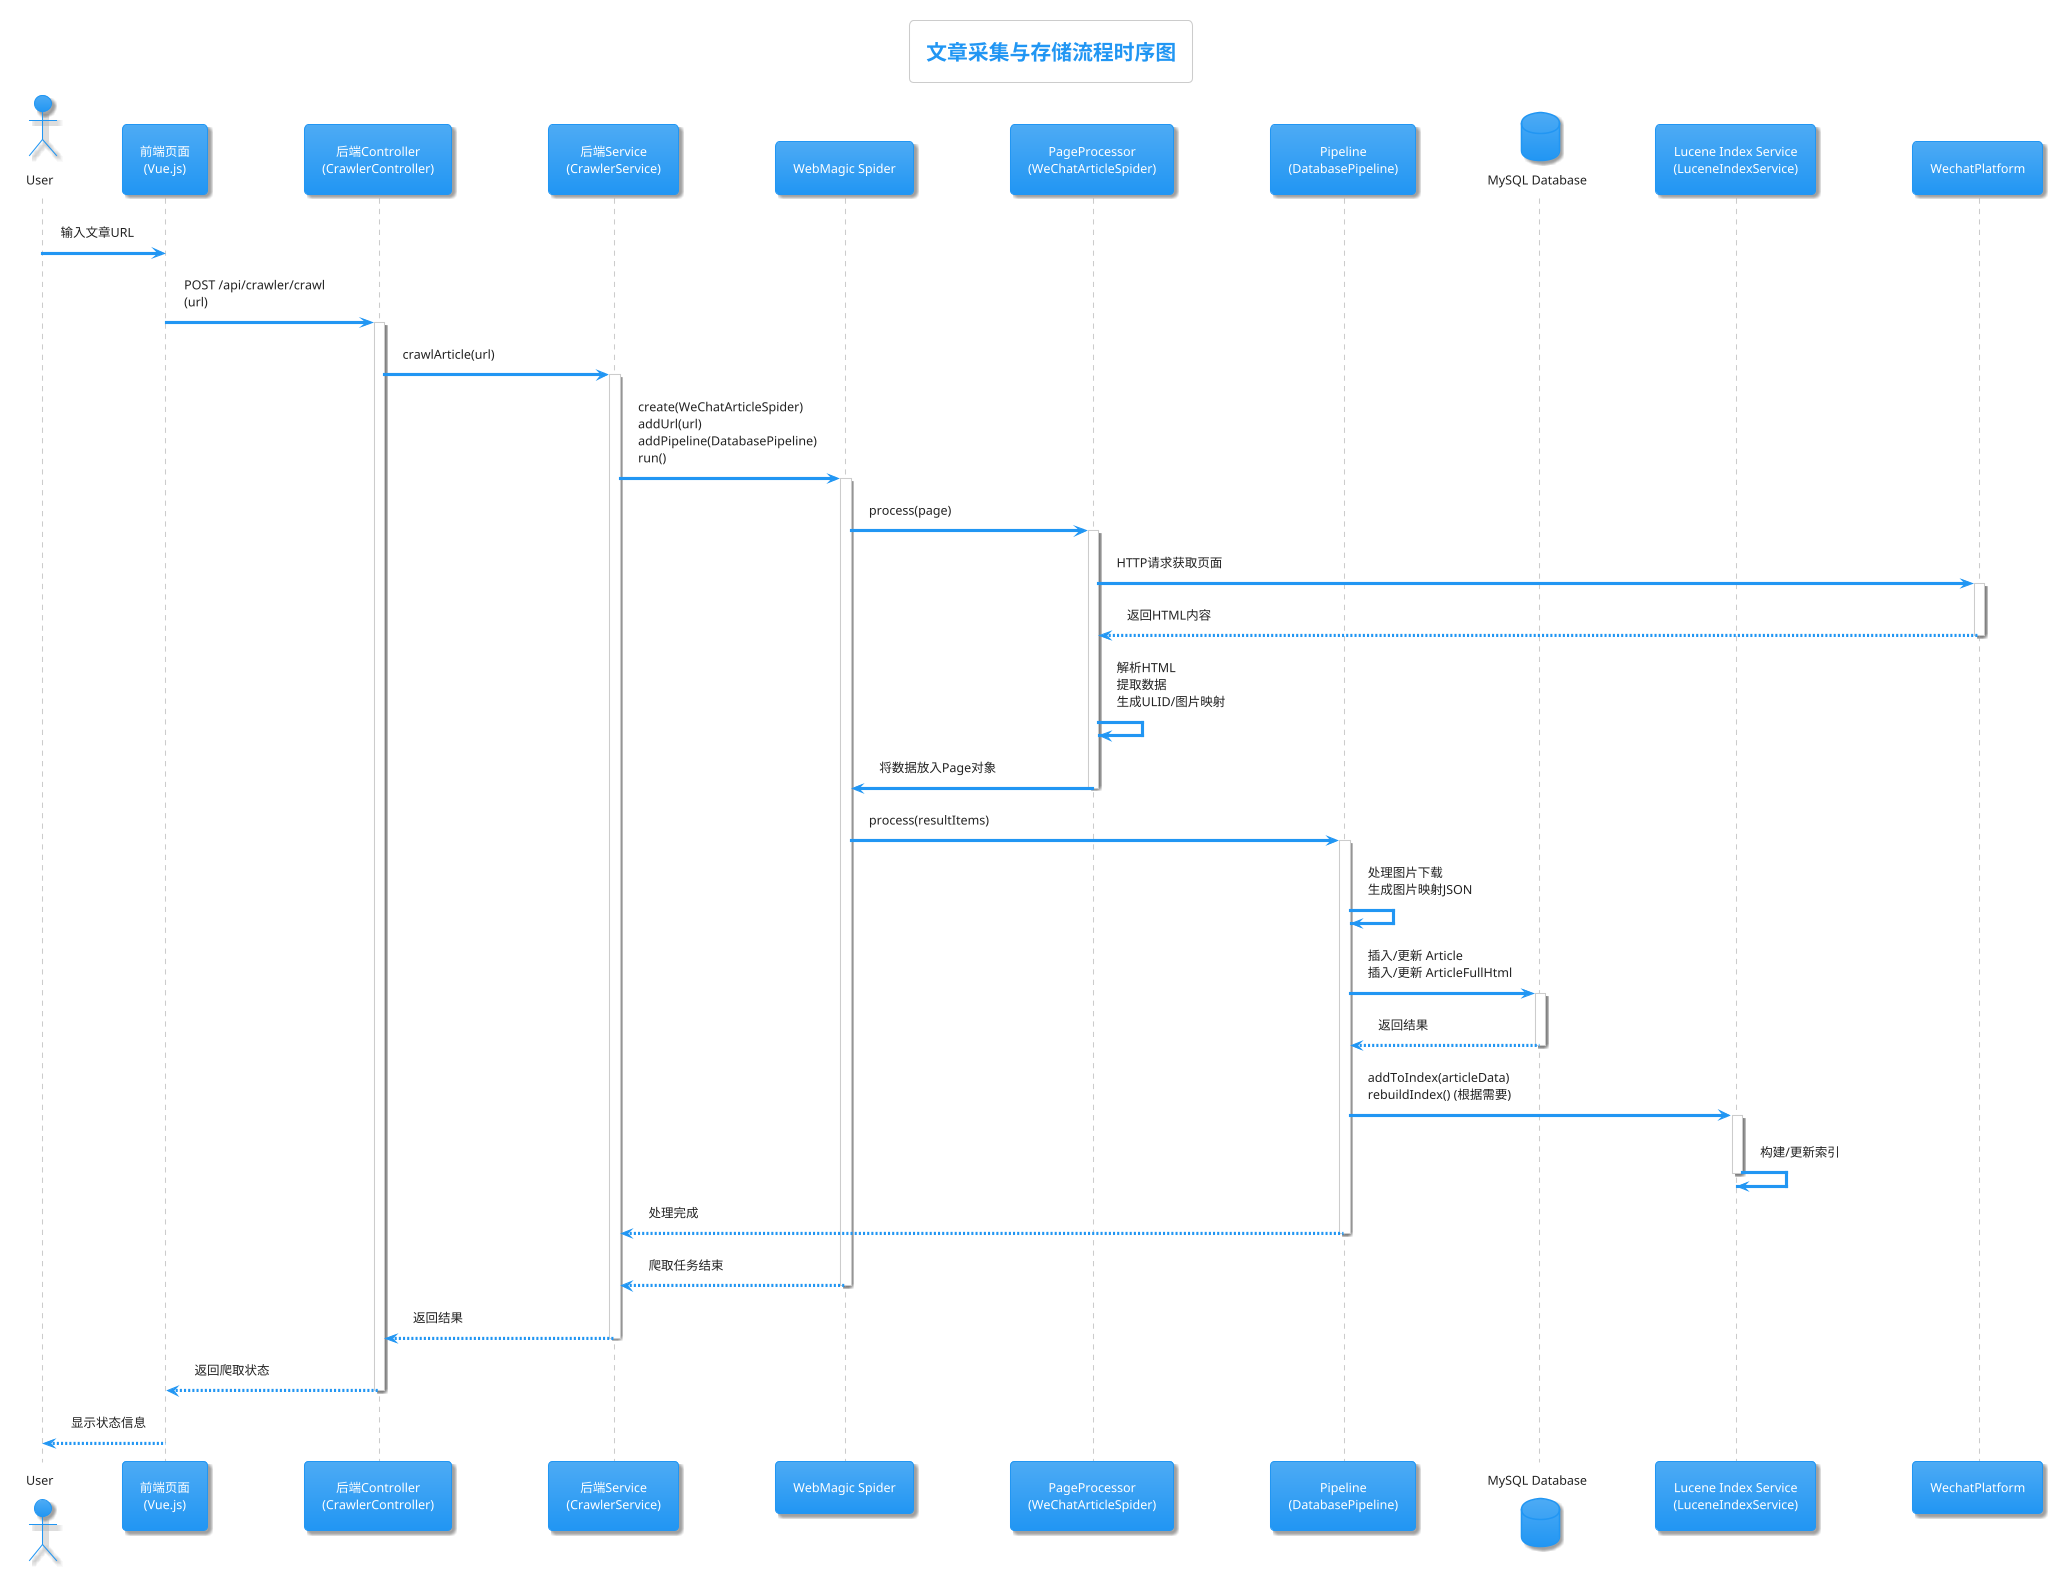 @startuml
!theme materia

title 文章采集与存储流程时序图

actor User
participant "前端页面\n(Vue.js)" as Frontend
participant "后端Controller\n(CrawlerController)" as Controller
participant "后端Service\n(CrawlerService)" as CrawlerService
participant "WebMagic Spider" as Spider
participant "PageProcessor\n(WeChatArticleSpider)" as PageProcessor
participant "Pipeline\n(DatabasePipeline)" as DatabasePipeline
database "MySQL Database" as Database
participant "Lucene Index Service\n(LuceneIndexService)" as LuceneService

User -> Frontend : 输入文章URL
Frontend -> Controller : POST /api/crawler/crawl\n(url)
activate Controller
Controller -> CrawlerService : crawlArticle(url)
activate CrawlerService
CrawlerService -> Spider : create(WeChatArticleSpider)\naddUrl(url)\naddPipeline(DatabasePipeline)\nrun()
activate Spider
Spider -> PageProcessor : process(page)
activate PageProcessor
PageProcessor -> WechatPlatform : HTTP请求获取页面
activate WechatPlatform
WechatPlatform --> PageProcessor : 返回HTML内容
deactivate WechatPlatform
PageProcessor -> PageProcessor : 解析HTML\n提取数据\n生成ULID/图片映射
PageProcessor -> Spider : 将数据放入Page对象
deactivate PageProcessor
Spider -> DatabasePipeline : process(resultItems)
activate DatabasePipeline
DatabasePipeline -> DatabasePipeline : 处理图片下载\n生成图片映射JSON
DatabasePipeline -> Database : 插入/更新 Article\n插入/更新 ArticleFullHtml
activate Database
Database --> DatabasePipeline : 返回结果
deactivate Database
DatabasePipeline -> LuceneService : addToIndex(articleData)\nrebuildIndex() (根据需要)
activate LuceneService
LuceneService -> LuceneService : 构建/更新索引
deactivate LuceneService
DatabasePipeline --> CrawlerService : 处理完成
deactivate DatabasePipeline
Spider --> CrawlerService : 爬取任务结束
deactivate Spider
CrawlerService --> Controller : 返回结果
deactivate CrawlerService
Controller --> Frontend : 返回爬取状态
deactivate Controller
Frontend --> User : 显示状态信息

@enduml